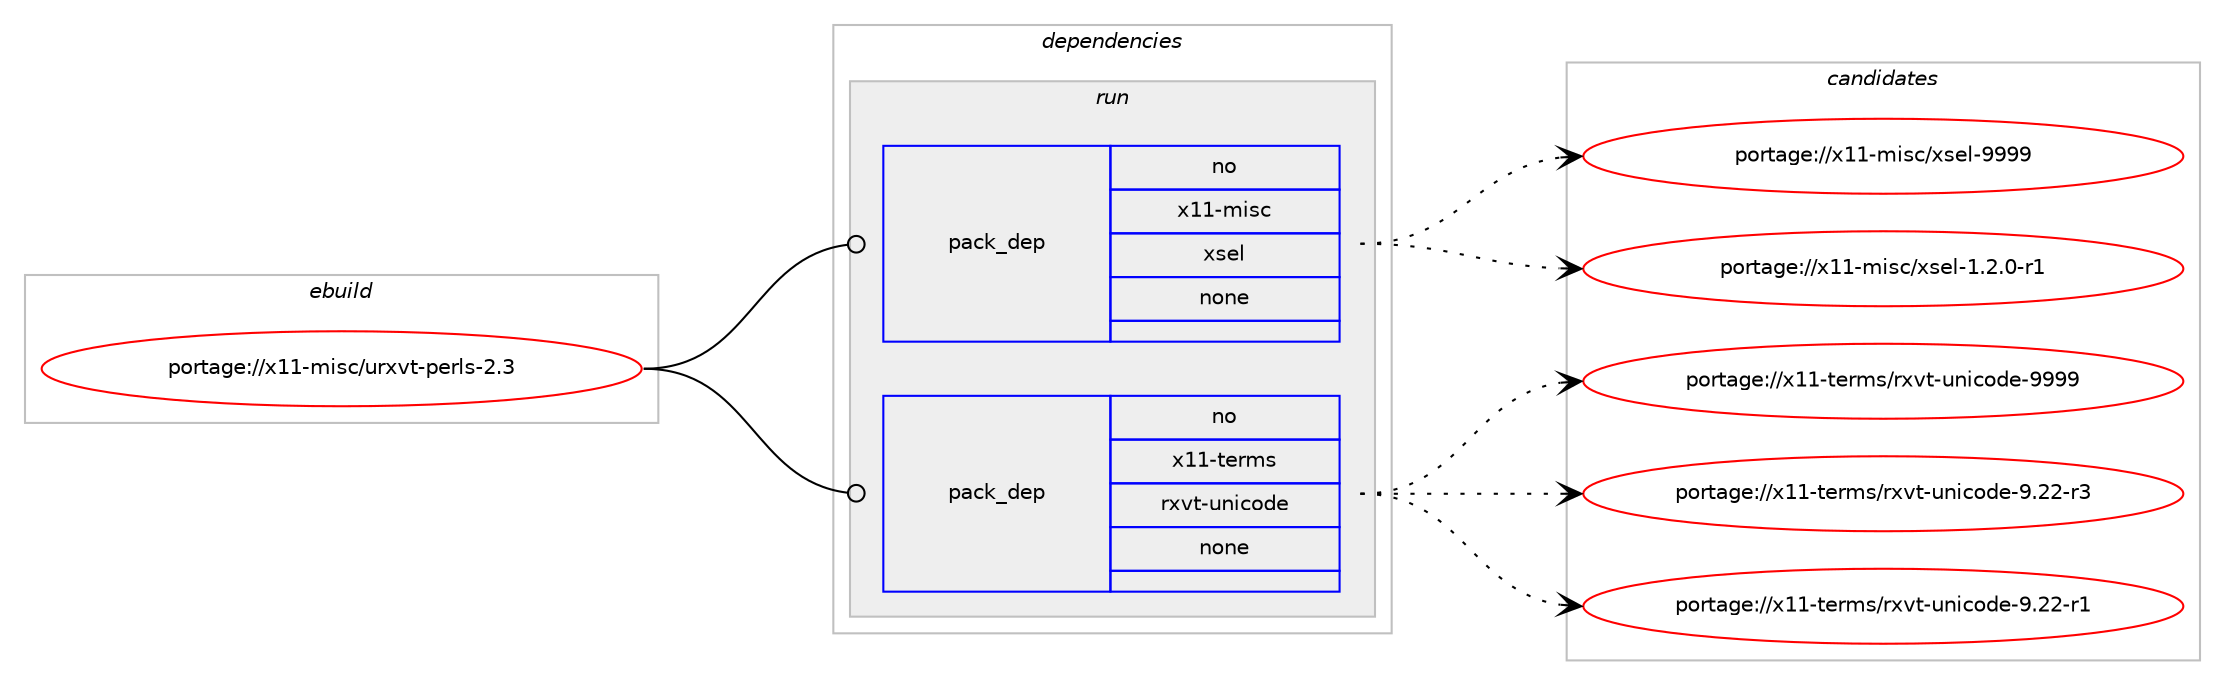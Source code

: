 digraph prolog {

# *************
# Graph options
# *************

newrank=true;
concentrate=true;
compound=true;
graph [rankdir=LR,fontname=Helvetica,fontsize=10,ranksep=1.5];#, ranksep=2.5, nodesep=0.2];
edge  [arrowhead=vee];
node  [fontname=Helvetica,fontsize=10];

# **********
# The ebuild
# **********

subgraph cluster_leftcol {
color=gray;
rank=same;
label=<<i>ebuild</i>>;
id [label="portage://x11-misc/urxvt-perls-2.3", color=red, width=4, href="../x11-misc/urxvt-perls-2.3.svg"];
}

# ****************
# The dependencies
# ****************

subgraph cluster_midcol {
color=gray;
label=<<i>dependencies</i>>;
subgraph cluster_compile {
fillcolor="#eeeeee";
style=filled;
label=<<i>compile</i>>;
}
subgraph cluster_compileandrun {
fillcolor="#eeeeee";
style=filled;
label=<<i>compile and run</i>>;
}
subgraph cluster_run {
fillcolor="#eeeeee";
style=filled;
label=<<i>run</i>>;
subgraph pack3092 {
dependency3491 [label=<<TABLE BORDER="0" CELLBORDER="1" CELLSPACING="0" CELLPADDING="4" WIDTH="220"><TR><TD ROWSPAN="6" CELLPADDING="30">pack_dep</TD></TR><TR><TD WIDTH="110">no</TD></TR><TR><TD>x11-misc</TD></TR><TR><TD>xsel</TD></TR><TR><TD>none</TD></TR><TR><TD></TD></TR></TABLE>>, shape=none, color=blue];
}
id:e -> dependency3491:w [weight=20,style="solid",arrowhead="odot"];
subgraph pack3093 {
dependency3492 [label=<<TABLE BORDER="0" CELLBORDER="1" CELLSPACING="0" CELLPADDING="4" WIDTH="220"><TR><TD ROWSPAN="6" CELLPADDING="30">pack_dep</TD></TR><TR><TD WIDTH="110">no</TD></TR><TR><TD>x11-terms</TD></TR><TR><TD>rxvt-unicode</TD></TR><TR><TD>none</TD></TR><TR><TD></TD></TR></TABLE>>, shape=none, color=blue];
}
id:e -> dependency3492:w [weight=20,style="solid",arrowhead="odot"];
}
}

# **************
# The candidates
# **************

subgraph cluster_choices {
rank=same;
color=gray;
label=<<i>candidates</i>>;

subgraph choice3092 {
color=black;
nodesep=1;
choice12049494510910511599471201151011084557575757 [label="portage://x11-misc/xsel-9999", color=red, width=4,href="../x11-misc/xsel-9999.svg"];
choice12049494510910511599471201151011084549465046484511449 [label="portage://x11-misc/xsel-1.2.0-r1", color=red, width=4,href="../x11-misc/xsel-1.2.0-r1.svg"];
dependency3491:e -> choice12049494510910511599471201151011084557575757:w [style=dotted,weight="100"];
dependency3491:e -> choice12049494510910511599471201151011084549465046484511449:w [style=dotted,weight="100"];
}
subgraph choice3093 {
color=black;
nodesep=1;
choice1204949451161011141091154711412011811645117110105991111001014557575757 [label="portage://x11-terms/rxvt-unicode-9999", color=red, width=4,href="../x11-terms/rxvt-unicode-9999.svg"];
choice12049494511610111410911547114120118116451171101059911110010145574650504511451 [label="portage://x11-terms/rxvt-unicode-9.22-r3", color=red, width=4,href="../x11-terms/rxvt-unicode-9.22-r3.svg"];
choice12049494511610111410911547114120118116451171101059911110010145574650504511449 [label="portage://x11-terms/rxvt-unicode-9.22-r1", color=red, width=4,href="../x11-terms/rxvt-unicode-9.22-r1.svg"];
dependency3492:e -> choice1204949451161011141091154711412011811645117110105991111001014557575757:w [style=dotted,weight="100"];
dependency3492:e -> choice12049494511610111410911547114120118116451171101059911110010145574650504511451:w [style=dotted,weight="100"];
dependency3492:e -> choice12049494511610111410911547114120118116451171101059911110010145574650504511449:w [style=dotted,weight="100"];
}
}

}
